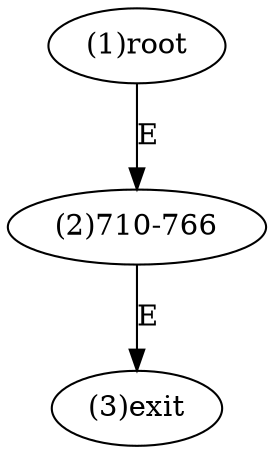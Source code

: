 digraph "" { 
1[ label="(1)root"];
2[ label="(2)710-766"];
3[ label="(3)exit"];
1->2[ label="E"];
2->3[ label="E"];
}